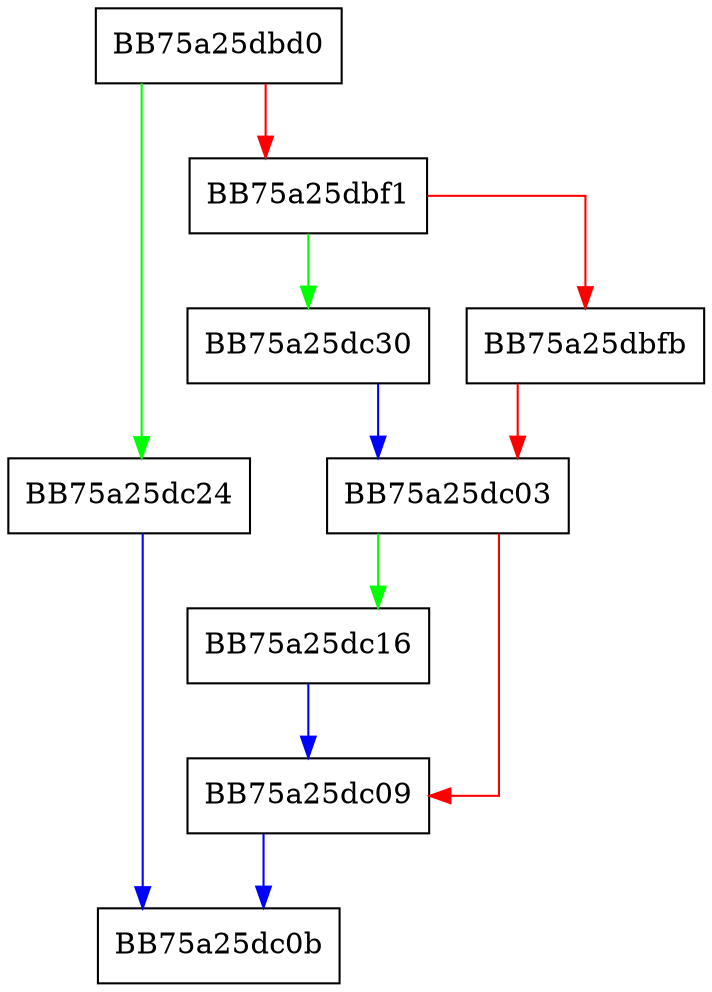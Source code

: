 digraph OpenFile {
  node [shape="box"];
  graph [splines=ortho];
  BB75a25dbd0 -> BB75a25dc24 [color="green"];
  BB75a25dbd0 -> BB75a25dbf1 [color="red"];
  BB75a25dbf1 -> BB75a25dc30 [color="green"];
  BB75a25dbf1 -> BB75a25dbfb [color="red"];
  BB75a25dbfb -> BB75a25dc03 [color="red"];
  BB75a25dc03 -> BB75a25dc16 [color="green"];
  BB75a25dc03 -> BB75a25dc09 [color="red"];
  BB75a25dc09 -> BB75a25dc0b [color="blue"];
  BB75a25dc16 -> BB75a25dc09 [color="blue"];
  BB75a25dc24 -> BB75a25dc0b [color="blue"];
  BB75a25dc30 -> BB75a25dc03 [color="blue"];
}